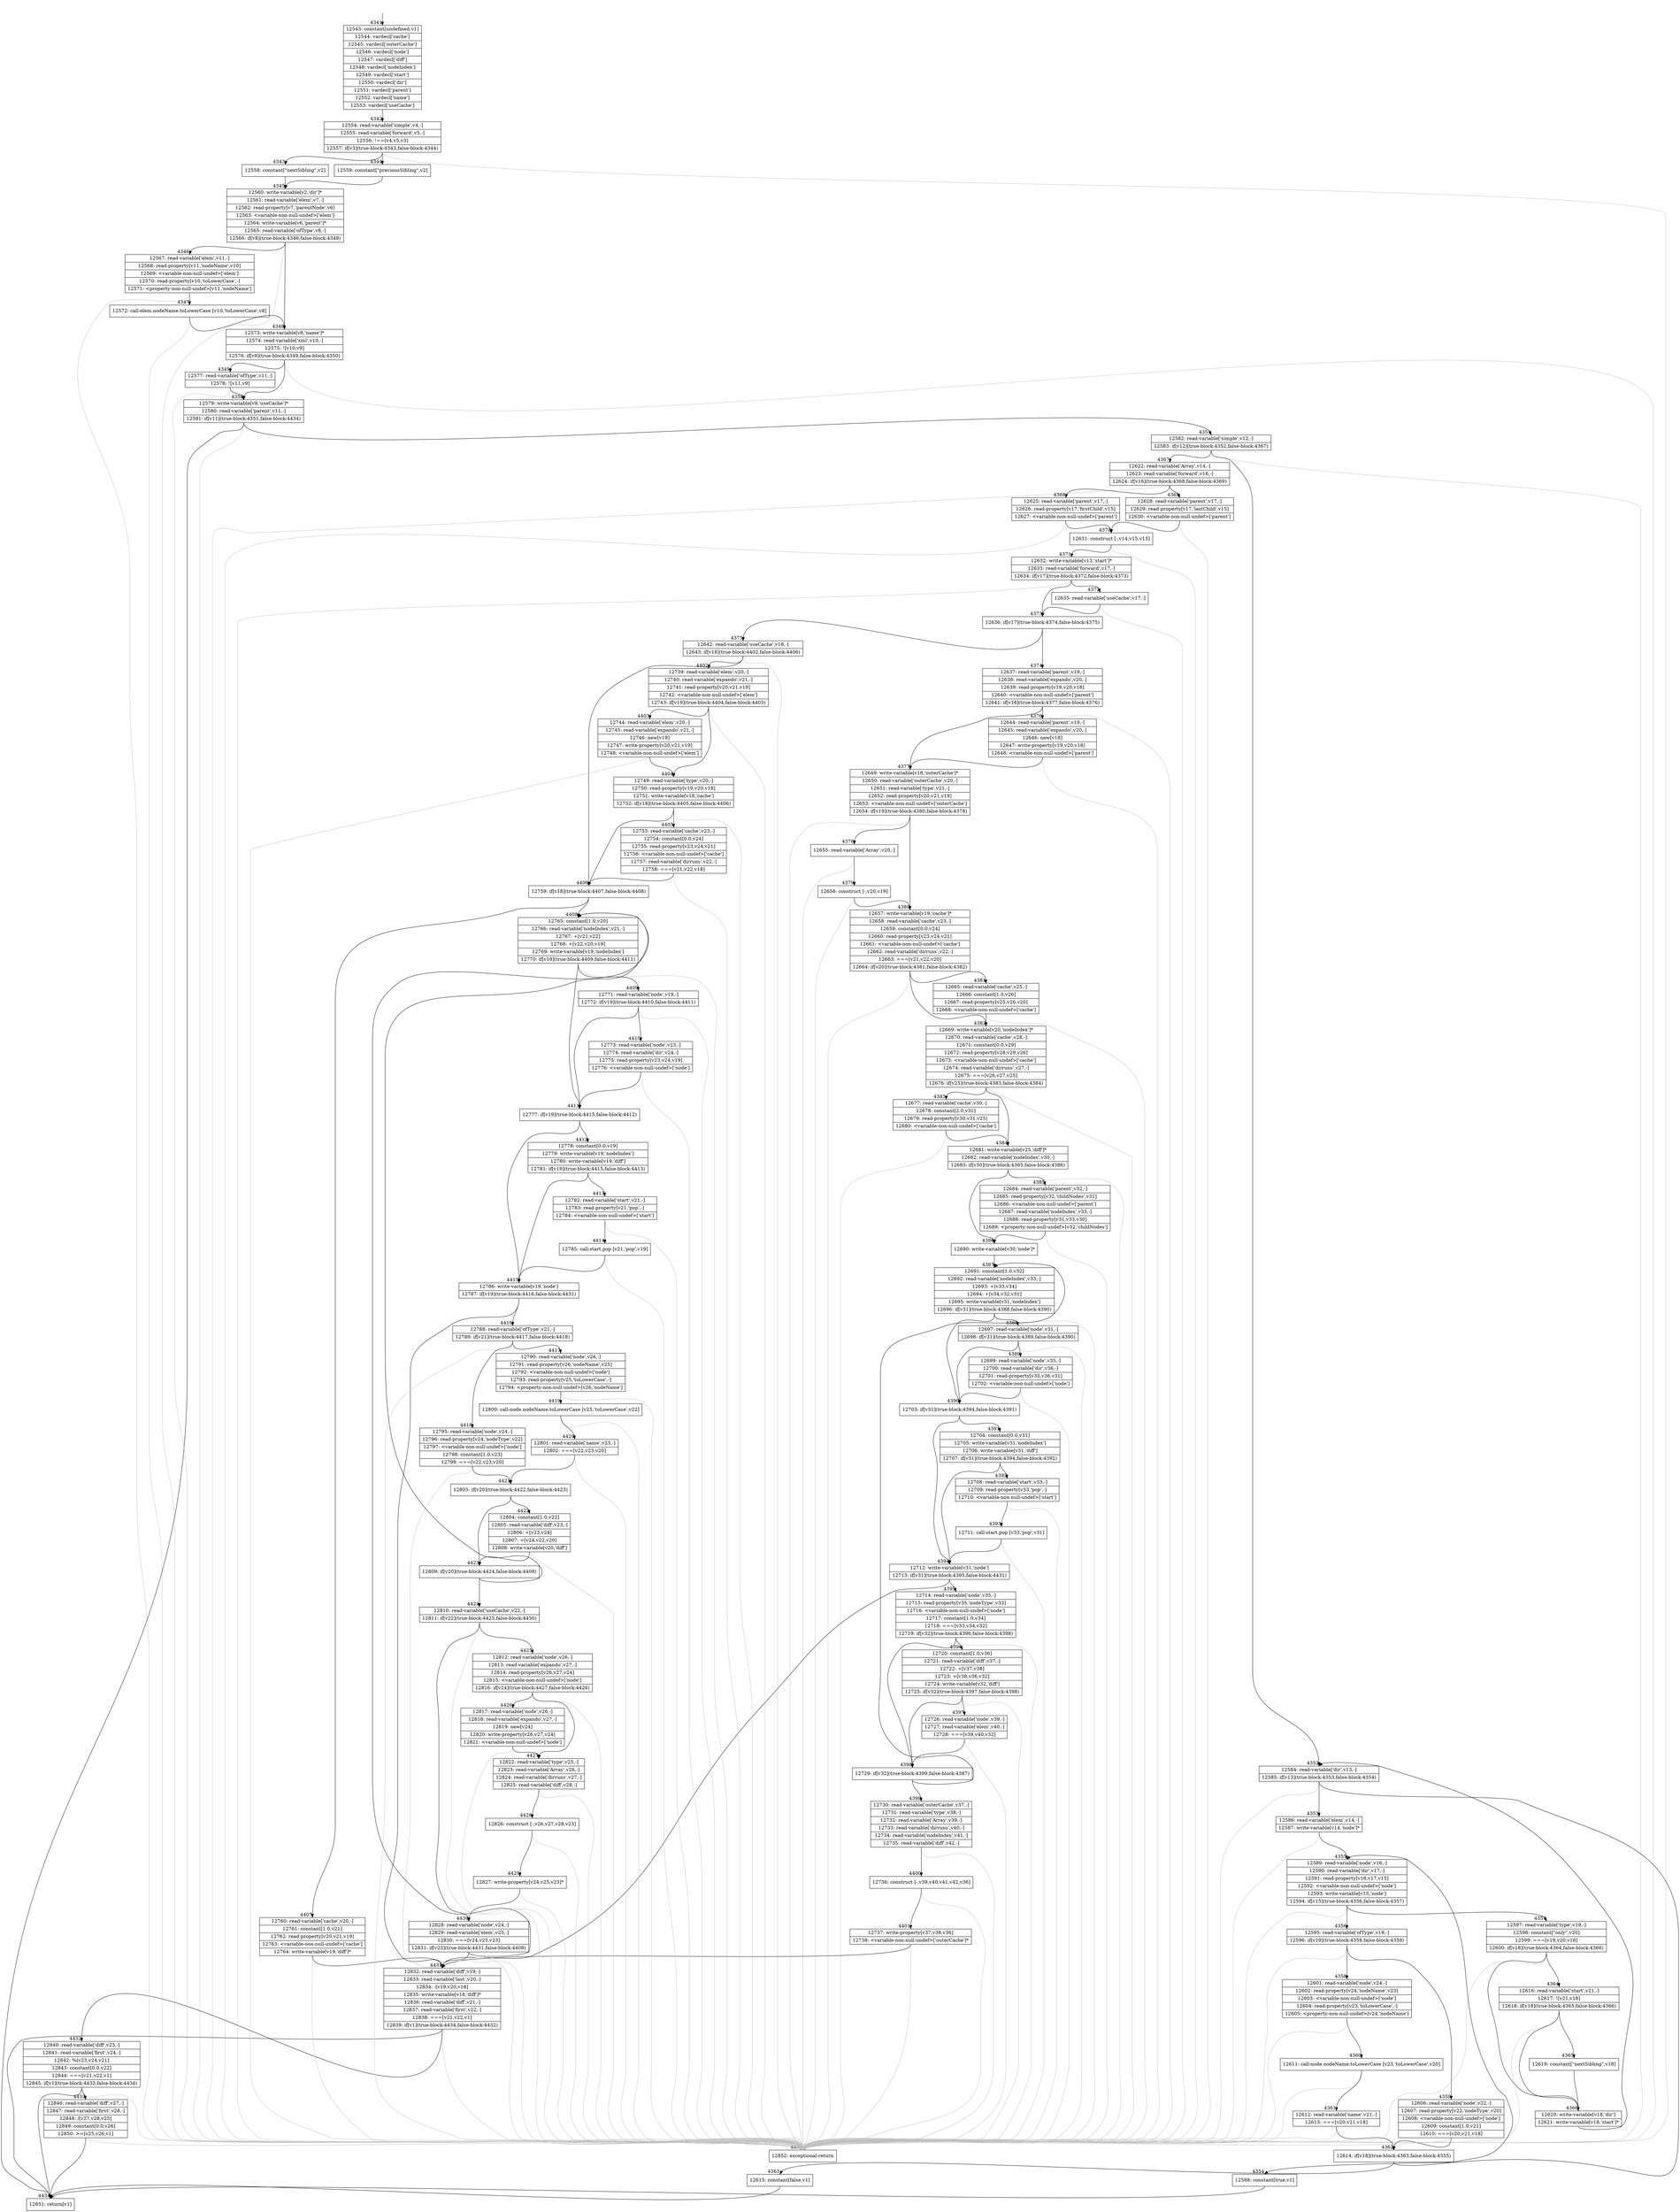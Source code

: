 digraph {
rankdir="TD"
BB_entry285[shape=none,label=""];
BB_entry285 -> BB4341 [tailport=s, headport=n, headlabel="    4341"]
BB4341 [shape=record label="{12543: constant[undefined,v1]|12544: vardecl['cache']|12545: vardecl['outerCache']|12546: vardecl['node']|12547: vardecl['diff']|12548: vardecl['nodeIndex']|12549: vardecl['start']|12550: vardecl['dir']|12551: vardecl['parent']|12552: vardecl['name']|12553: vardecl['useCache']}" ] 
BB4341 -> BB4342 [tailport=s, headport=n, headlabel="      4342"]
BB4342 [shape=record label="{12554: read-variable['simple',v4,-]|12555: read-variable['forward',v5,-]|12556: !==[v4,v5,v3]|12557: if[v3](true-block:4343,false-block:4344)}" ] 
BB4342 -> BB4343 [tailport=s, headport=n, headlabel="      4343"]
BB4342 -> BB4344 [tailport=s, headport=n, headlabel="      4344"]
BB4342 -> BB4435 [tailport=s, headport=n, color=gray, headlabel="      4435"]
BB4343 [shape=record label="{12558: constant[\"nextSibling\",v2]}" ] 
BB4343 -> BB4345 [tailport=s, headport=n, headlabel="      4345"]
BB4344 [shape=record label="{12559: constant[\"previousSibling\",v2]}" ] 
BB4344 -> BB4345 [tailport=s, headport=n]
BB4345 [shape=record label="{12560: write-variable[v2,'dir']*|12561: read-variable['elem',v7,-]|12562: read-property[v7,'parentNode',v6]|12563: \<variable-non-null-undef\>['elem']|12564: write-variable[v6,'parent']*|12565: read-variable['ofType',v8,-]|12566: if[v8](true-block:4346,false-block:4348)}" ] 
BB4345 -> BB4348 [tailport=s, headport=n, headlabel="      4348"]
BB4345 -> BB4346 [tailport=s, headport=n, headlabel="      4346"]
BB4345 -> BB4435 [tailport=s, headport=n, color=gray]
BB4346 [shape=record label="{12567: read-variable['elem',v11,-]|12568: read-property[v11,'nodeName',v10]|12569: \<variable-non-null-undef\>['elem']|12570: read-property[v10,'toLowerCase',-]|12571: \<property-non-null-undef\>[v11,'nodeName']}" ] 
BB4346 -> BB4347 [tailport=s, headport=n, headlabel="      4347"]
BB4346 -> BB4435 [tailport=s, headport=n, color=gray]
BB4347 [shape=record label="{12572: call-elem.nodeName.toLowerCase [v10,'toLowerCase',v8]}" ] 
BB4347 -> BB4348 [tailport=s, headport=n]
BB4347 -> BB4435 [tailport=s, headport=n, color=gray]
BB4348 [shape=record label="{12573: write-variable[v8,'name']*|12574: read-variable['xml',v10,-]|12575: ![v10,v9]|12576: if[v9](true-block:4349,false-block:4350)}" ] 
BB4348 -> BB4350 [tailport=s, headport=n, headlabel="      4350"]
BB4348 -> BB4349 [tailport=s, headport=n, headlabel="      4349"]
BB4348 -> BB4435 [tailport=s, headport=n, color=gray]
BB4349 [shape=record label="{12577: read-variable['ofType',v11,-]|12578: ![v11,v9]}" ] 
BB4349 -> BB4350 [tailport=s, headport=n]
BB4349 -> BB4435 [tailport=s, headport=n, color=gray]
BB4350 [shape=record label="{12579: write-variable[v9,'useCache']*|12580: read-variable['parent',v11,-]|12581: if[v11](true-block:4351,false-block:4434)}" ] 
BB4350 -> BB4351 [tailport=s, headport=n, headlabel="      4351"]
BB4350 -> BB4434 [tailport=s, headport=n, headlabel="      4434"]
BB4350 -> BB4435 [tailport=s, headport=n, color=gray]
BB4351 [shape=record label="{12582: read-variable['simple',v12,-]|12583: if[v12](true-block:4352,false-block:4367)}" ] 
BB4351 -> BB4352 [tailport=s, headport=n, headlabel="      4352"]
BB4351 -> BB4367 [tailport=s, headport=n, headlabel="      4367"]
BB4351 -> BB4435 [tailport=s, headport=n, color=gray]
BB4352 [shape=record label="{12584: read-variable['dir',v13,-]|12585: if[v13](true-block:4353,false-block:4354)}" ] 
BB4352 -> BB4353 [tailport=s, headport=n, headlabel="      4353"]
BB4352 -> BB4354 [tailport=s, headport=n, headlabel="      4354"]
BB4352 -> BB4435 [tailport=s, headport=n, color=gray]
BB4353 [shape=record label="{12586: read-variable['elem',v14,-]|12587: write-variable[v14,'node']*}" ] 
BB4353 -> BB4355 [tailport=s, headport=n, headlabel="      4355"]
BB4353 -> BB4435 [tailport=s, headport=n, color=gray]
BB4354 [shape=record label="{12588: constant[true,v1]}" ] 
BB4354 -> BB4434 [tailport=s, headport=n]
BB4355 [shape=record label="{12589: read-variable['node',v16,-]|12590: read-variable['dir',v17,-]|12591: read-property[v16,v17,v15]|12592: \<variable-non-null-undef\>['node']|12593: write-variable[v15,'node']|12594: if[v15](true-block:4356,false-block:4357)}" ] 
BB4355 -> BB4356 [tailport=s, headport=n, headlabel="      4356"]
BB4355 -> BB4357 [tailport=s, headport=n, headlabel="      4357"]
BB4355 -> BB4435 [tailport=s, headport=n, color=gray]
BB4356 [shape=record label="{12595: read-variable['ofType',v19,-]|12596: if[v19](true-block:4358,false-block:4359)}" ] 
BB4356 -> BB4358 [tailport=s, headport=n, headlabel="      4358"]
BB4356 -> BB4359 [tailport=s, headport=n, headlabel="      4359"]
BB4356 -> BB4435 [tailport=s, headport=n, color=gray]
BB4357 [shape=record label="{12597: read-variable['type',v19,-]|12598: constant[\"only\",v20]|12599: ===[v19,v20,v18]|12600: if[v18](true-block:4364,false-block:4366)}" ] 
BB4357 -> BB4366 [tailport=s, headport=n, headlabel="      4366"]
BB4357 -> BB4364 [tailport=s, headport=n, headlabel="      4364"]
BB4357 -> BB4435 [tailport=s, headport=n, color=gray]
BB4358 [shape=record label="{12601: read-variable['node',v24,-]|12602: read-property[v24,'nodeName',v23]|12603: \<variable-non-null-undef\>['node']|12604: read-property[v23,'toLowerCase',-]|12605: \<property-non-null-undef\>[v24,'nodeName']}" ] 
BB4358 -> BB4360 [tailport=s, headport=n, headlabel="      4360"]
BB4358 -> BB4435 [tailport=s, headport=n, color=gray]
BB4359 [shape=record label="{12606: read-variable['node',v22,-]|12607: read-property[v22,'nodeType',v20]|12608: \<variable-non-null-undef\>['node']|12609: constant[1.0,v21]|12610: ===[v20,v21,v18]}" ] 
BB4359 -> BB4362 [tailport=s, headport=n, headlabel="      4362"]
BB4359 -> BB4435 [tailport=s, headport=n, color=gray]
BB4360 [shape=record label="{12611: call-node.nodeName.toLowerCase [v23,'toLowerCase',v20]}" ] 
BB4360 -> BB4361 [tailport=s, headport=n, headlabel="      4361"]
BB4360 -> BB4435 [tailport=s, headport=n, color=gray]
BB4361 [shape=record label="{12612: read-variable['name',v21,-]|12613: ===[v20,v21,v18]}" ] 
BB4361 -> BB4362 [tailport=s, headport=n]
BB4361 -> BB4435 [tailport=s, headport=n, color=gray]
BB4362 [shape=record label="{12614: if[v18](true-block:4363,false-block:4355)}" ] 
BB4362 -> BB4363 [tailport=s, headport=n, headlabel="      4363"]
BB4362 -> BB4355 [tailport=s, headport=n]
BB4363 [shape=record label="{12615: constant[false,v1]}" ] 
BB4363 -> BB4434 [tailport=s, headport=n]
BB4364 [shape=record label="{12616: read-variable['start',v21,-]|12617: ![v21,v18]|12618: if[v18](true-block:4365,false-block:4366)}" ] 
BB4364 -> BB4366 [tailport=s, headport=n]
BB4364 -> BB4365 [tailport=s, headport=n, headlabel="      4365"]
BB4364 -> BB4435 [tailport=s, headport=n, color=gray]
BB4365 [shape=record label="{12619: constant[\"nextSibling\",v18]}" ] 
BB4365 -> BB4366 [tailport=s, headport=n]
BB4366 [shape=record label="{12620: write-variable[v18,'dir']|12621: write-variable[v18,'start']*}" ] 
BB4366 -> BB4352 [tailport=s, headport=n]
BB4367 [shape=record label="{12622: read-variable['Array',v14,-]|12623: read-variable['forward',v16,-]|12624: if[v16](true-block:4368,false-block:4369)}" ] 
BB4367 -> BB4368 [tailport=s, headport=n, headlabel="      4368"]
BB4367 -> BB4369 [tailport=s, headport=n, headlabel="      4369"]
BB4367 -> BB4435 [tailport=s, headport=n, color=gray]
BB4368 [shape=record label="{12625: read-variable['parent',v17,-]|12626: read-property[v17,'firstChild',v15]|12627: \<variable-non-null-undef\>['parent']}" ] 
BB4368 -> BB4370 [tailport=s, headport=n, headlabel="      4370"]
BB4368 -> BB4435 [tailport=s, headport=n, color=gray]
BB4369 [shape=record label="{12628: read-variable['parent',v17,-]|12629: read-property[v17,'lastChild',v15]|12630: \<variable-non-null-undef\>['parent']}" ] 
BB4369 -> BB4370 [tailport=s, headport=n]
BB4369 -> BB4435 [tailport=s, headport=n, color=gray]
BB4370 [shape=record label="{12631: construct [-,v14,v15,v13]}" ] 
BB4370 -> BB4371 [tailport=s, headport=n, headlabel="      4371"]
BB4370 -> BB4435 [tailport=s, headport=n, color=gray]
BB4371 [shape=record label="{12632: write-variable[v13,'start']*|12633: read-variable['forward',v17,-]|12634: if[v17](true-block:4372,false-block:4373)}" ] 
BB4371 -> BB4373 [tailport=s, headport=n, headlabel="      4373"]
BB4371 -> BB4372 [tailport=s, headport=n, headlabel="      4372"]
BB4371 -> BB4435 [tailport=s, headport=n, color=gray]
BB4372 [shape=record label="{12635: read-variable['useCache',v17,-]}" ] 
BB4372 -> BB4373 [tailport=s, headport=n]
BB4372 -> BB4435 [tailport=s, headport=n, color=gray]
BB4373 [shape=record label="{12636: if[v17](true-block:4374,false-block:4375)}" ] 
BB4373 -> BB4374 [tailport=s, headport=n, headlabel="      4374"]
BB4373 -> BB4375 [tailport=s, headport=n, headlabel="      4375"]
BB4374 [shape=record label="{12637: read-variable['parent',v19,-]|12638: read-variable['expando',v20,-]|12639: read-property[v19,v20,v18]|12640: \<variable-non-null-undef\>['parent']|12641: if[v18](true-block:4377,false-block:4376)}" ] 
BB4374 -> BB4377 [tailport=s, headport=n, headlabel="      4377"]
BB4374 -> BB4376 [tailport=s, headport=n, headlabel="      4376"]
BB4374 -> BB4435 [tailport=s, headport=n, color=gray]
BB4375 [shape=record label="{12642: read-variable['useCache',v18,-]|12643: if[v18](true-block:4402,false-block:4406)}" ] 
BB4375 -> BB4406 [tailport=s, headport=n, headlabel="      4406"]
BB4375 -> BB4402 [tailport=s, headport=n, headlabel="      4402"]
BB4375 -> BB4435 [tailport=s, headport=n, color=gray]
BB4376 [shape=record label="{12644: read-variable['parent',v19,-]|12645: read-variable['expando',v20,-]|12646: new[v18]|12647: write-property[v19,v20,v18]|12648: \<variable-non-null-undef\>['parent']}" ] 
BB4376 -> BB4377 [tailport=s, headport=n]
BB4376 -> BB4435 [tailport=s, headport=n, color=gray]
BB4377 [shape=record label="{12649: write-variable[v18,'outerCache']*|12650: read-variable['outerCache',v20,-]|12651: read-variable['type',v21,-]|12652: read-property[v20,v21,v19]|12653: \<variable-non-null-undef\>['outerCache']|12654: if[v19](true-block:4380,false-block:4378)}" ] 
BB4377 -> BB4380 [tailport=s, headport=n, headlabel="      4380"]
BB4377 -> BB4378 [tailport=s, headport=n, headlabel="      4378"]
BB4377 -> BB4435 [tailport=s, headport=n, color=gray]
BB4378 [shape=record label="{12655: read-variable['Array',v20,-]}" ] 
BB4378 -> BB4379 [tailport=s, headport=n, headlabel="      4379"]
BB4378 -> BB4435 [tailport=s, headport=n, color=gray]
BB4379 [shape=record label="{12656: construct [-,v20,v19]}" ] 
BB4379 -> BB4380 [tailport=s, headport=n]
BB4379 -> BB4435 [tailport=s, headport=n, color=gray]
BB4380 [shape=record label="{12657: write-variable[v19,'cache']*|12658: read-variable['cache',v23,-]|12659: constant[0.0,v24]|12660: read-property[v23,v24,v21]|12661: \<variable-non-null-undef\>['cache']|12662: read-variable['dirruns',v22,-]|12663: ===[v21,v22,v20]|12664: if[v20](true-block:4381,false-block:4382)}" ] 
BB4380 -> BB4382 [tailport=s, headport=n, headlabel="      4382"]
BB4380 -> BB4381 [tailport=s, headport=n, headlabel="      4381"]
BB4380 -> BB4435 [tailport=s, headport=n, color=gray]
BB4381 [shape=record label="{12665: read-variable['cache',v25,-]|12666: constant[1.0,v26]|12667: read-property[v25,v26,v20]|12668: \<variable-non-null-undef\>['cache']}" ] 
BB4381 -> BB4382 [tailport=s, headport=n]
BB4381 -> BB4435 [tailport=s, headport=n, color=gray]
BB4382 [shape=record label="{12669: write-variable[v20,'nodeIndex']*|12670: read-variable['cache',v28,-]|12671: constant[0.0,v29]|12672: read-property[v28,v29,v26]|12673: \<variable-non-null-undef\>['cache']|12674: read-variable['dirruns',v27,-]|12675: ===[v26,v27,v25]|12676: if[v25](true-block:4383,false-block:4384)}" ] 
BB4382 -> BB4384 [tailport=s, headport=n, headlabel="      4384"]
BB4382 -> BB4383 [tailport=s, headport=n, headlabel="      4383"]
BB4382 -> BB4435 [tailport=s, headport=n, color=gray]
BB4383 [shape=record label="{12677: read-variable['cache',v30,-]|12678: constant[2.0,v31]|12679: read-property[v30,v31,v25]|12680: \<variable-non-null-undef\>['cache']}" ] 
BB4383 -> BB4384 [tailport=s, headport=n]
BB4383 -> BB4435 [tailport=s, headport=n, color=gray]
BB4384 [shape=record label="{12681: write-variable[v25,'diff']*|12682: read-variable['nodeIndex',v30,-]|12683: if[v30](true-block:4385,false-block:4386)}" ] 
BB4384 -> BB4386 [tailport=s, headport=n, headlabel="      4386"]
BB4384 -> BB4385 [tailport=s, headport=n, headlabel="      4385"]
BB4384 -> BB4435 [tailport=s, headport=n, color=gray]
BB4385 [shape=record label="{12684: read-variable['parent',v32,-]|12685: read-property[v32,'childNodes',v31]|12686: \<variable-non-null-undef\>['parent']|12687: read-variable['nodeIndex',v33,-]|12688: read-property[v31,v33,v30]|12689: \<property-non-null-undef\>[v32,'childNodes']}" ] 
BB4385 -> BB4386 [tailport=s, headport=n]
BB4385 -> BB4435 [tailport=s, headport=n, color=gray]
BB4386 [shape=record label="{12690: write-variable[v30,'node']*}" ] 
BB4386 -> BB4387 [tailport=s, headport=n, headlabel="      4387"]
BB4387 [shape=record label="{12691: constant[1.0,v32]|12692: read-variable['nodeIndex',v33,-]|12693: +[v33,v34]|12694: +[v34,v32,v31]|12695: write-variable[v31,'nodeIndex']|12696: if[v31](true-block:4388,false-block:4390)}" ] 
BB4387 -> BB4390 [tailport=s, headport=n, headlabel="      4390"]
BB4387 -> BB4388 [tailport=s, headport=n, headlabel="      4388"]
BB4387 -> BB4435 [tailport=s, headport=n, color=gray]
BB4388 [shape=record label="{12697: read-variable['node',v31,-]|12698: if[v31](true-block:4389,false-block:4390)}" ] 
BB4388 -> BB4390 [tailport=s, headport=n]
BB4388 -> BB4389 [tailport=s, headport=n, headlabel="      4389"]
BB4388 -> BB4435 [tailport=s, headport=n, color=gray]
BB4389 [shape=record label="{12699: read-variable['node',v35,-]|12700: read-variable['dir',v36,-]|12701: read-property[v35,v36,v31]|12702: \<variable-non-null-undef\>['node']}" ] 
BB4389 -> BB4390 [tailport=s, headport=n]
BB4389 -> BB4435 [tailport=s, headport=n, color=gray]
BB4390 [shape=record label="{12703: if[v31](true-block:4394,false-block:4391)}" ] 
BB4390 -> BB4394 [tailport=s, headport=n, headlabel="      4394"]
BB4390 -> BB4391 [tailport=s, headport=n, headlabel="      4391"]
BB4391 [shape=record label="{12704: constant[0.0,v31]|12705: write-variable[v31,'nodeIndex']|12706: write-variable[v31,'diff']|12707: if[v31](true-block:4394,false-block:4392)}" ] 
BB4391 -> BB4394 [tailport=s, headport=n]
BB4391 -> BB4392 [tailport=s, headport=n, headlabel="      4392"]
BB4392 [shape=record label="{12708: read-variable['start',v33,-]|12709: read-property[v33,'pop',-]|12710: \<variable-non-null-undef\>['start']}" ] 
BB4392 -> BB4393 [tailport=s, headport=n, headlabel="      4393"]
BB4392 -> BB4435 [tailport=s, headport=n, color=gray]
BB4393 [shape=record label="{12711: call-start.pop [v33,'pop',v31]}" ] 
BB4393 -> BB4394 [tailport=s, headport=n]
BB4393 -> BB4435 [tailport=s, headport=n, color=gray]
BB4394 [shape=record label="{12712: write-variable[v31,'node']|12713: if[v31](true-block:4395,false-block:4431)}" ] 
BB4394 -> BB4395 [tailport=s, headport=n, headlabel="      4395"]
BB4394 -> BB4431 [tailport=s, headport=n, headlabel="      4431"]
BB4395 [shape=record label="{12714: read-variable['node',v35,-]|12715: read-property[v35,'nodeType',v33]|12716: \<variable-non-null-undef\>['node']|12717: constant[1.0,v34]|12718: ===[v33,v34,v32]|12719: if[v32](true-block:4396,false-block:4398)}" ] 
BB4395 -> BB4398 [tailport=s, headport=n, headlabel="      4398"]
BB4395 -> BB4396 [tailport=s, headport=n, headlabel="      4396"]
BB4395 -> BB4435 [tailport=s, headport=n, color=gray]
BB4396 [shape=record label="{12720: constant[1.0,v36]|12721: read-variable['diff',v37,-]|12722: +[v37,v38]|12723: +[v38,v36,v32]|12724: write-variable[v32,'diff']|12725: if[v32](true-block:4397,false-block:4398)}" ] 
BB4396 -> BB4398 [tailport=s, headport=n]
BB4396 -> BB4397 [tailport=s, headport=n, headlabel="      4397"]
BB4396 -> BB4435 [tailport=s, headport=n, color=gray]
BB4397 [shape=record label="{12726: read-variable['node',v39,-]|12727: read-variable['elem',v40,-]|12728: ===[v39,v40,v32]}" ] 
BB4397 -> BB4398 [tailport=s, headport=n]
BB4397 -> BB4435 [tailport=s, headport=n, color=gray]
BB4398 [shape=record label="{12729: if[v32](true-block:4399,false-block:4387)}" ] 
BB4398 -> BB4399 [tailport=s, headport=n, headlabel="      4399"]
BB4398 -> BB4387 [tailport=s, headport=n]
BB4399 [shape=record label="{12730: read-variable['outerCache',v37,-]|12731: read-variable['type',v38,-]|12732: read-variable['Array',v39,-]|12733: read-variable['dirruns',v40,-]|12734: read-variable['nodeIndex',v41,-]|12735: read-variable['diff',v42,-]}" ] 
BB4399 -> BB4400 [tailport=s, headport=n, headlabel="      4400"]
BB4399 -> BB4435 [tailport=s, headport=n, color=gray]
BB4400 [shape=record label="{12736: construct [-,v39,v40,v41,v42,v36]}" ] 
BB4400 -> BB4401 [tailport=s, headport=n, headlabel="      4401"]
BB4400 -> BB4435 [tailport=s, headport=n, color=gray]
BB4401 [shape=record label="{12737: write-property[v37,v38,v36]|12738: \<variable-non-null-undef\>['outerCache']*}" ] 
BB4401 -> BB4431 [tailport=s, headport=n]
BB4401 -> BB4435 [tailport=s, headport=n, color=gray]
BB4402 [shape=record label="{12739: read-variable['elem',v20,-]|12740: read-variable['expando',v21,-]|12741: read-property[v20,v21,v19]|12742: \<variable-non-null-undef\>['elem']|12743: if[v19](true-block:4404,false-block:4403)}" ] 
BB4402 -> BB4404 [tailport=s, headport=n, headlabel="      4404"]
BB4402 -> BB4403 [tailport=s, headport=n, headlabel="      4403"]
BB4402 -> BB4435 [tailport=s, headport=n, color=gray]
BB4403 [shape=record label="{12744: read-variable['elem',v20,-]|12745: read-variable['expando',v21,-]|12746: new[v19]|12747: write-property[v20,v21,v19]|12748: \<variable-non-null-undef\>['elem']}" ] 
BB4403 -> BB4404 [tailport=s, headport=n]
BB4403 -> BB4435 [tailport=s, headport=n, color=gray]
BB4404 [shape=record label="{12749: read-variable['type',v20,-]|12750: read-property[v19,v20,v18]|12751: write-variable[v18,'cache']|12752: if[v18](true-block:4405,false-block:4406)}" ] 
BB4404 -> BB4406 [tailport=s, headport=n]
BB4404 -> BB4405 [tailport=s, headport=n, headlabel="      4405"]
BB4404 -> BB4435 [tailport=s, headport=n, color=gray]
BB4405 [shape=record label="{12753: read-variable['cache',v23,-]|12754: constant[0.0,v24]|12755: read-property[v23,v24,v21]|12756: \<variable-non-null-undef\>['cache']|12757: read-variable['dirruns',v22,-]|12758: ===[v21,v22,v18]}" ] 
BB4405 -> BB4406 [tailport=s, headport=n]
BB4405 -> BB4435 [tailport=s, headport=n, color=gray]
BB4406 [shape=record label="{12759: if[v18](true-block:4407,false-block:4408)}" ] 
BB4406 -> BB4407 [tailport=s, headport=n, headlabel="      4407"]
BB4406 -> BB4408 [tailport=s, headport=n, headlabel="      4408"]
BB4407 [shape=record label="{12760: read-variable['cache',v20,-]|12761: constant[1.0,v21]|12762: read-property[v20,v21,v19]|12763: \<variable-non-null-undef\>['cache']|12764: write-variable[v19,'diff']*}" ] 
BB4407 -> BB4431 [tailport=s, headport=n]
BB4407 -> BB4435 [tailport=s, headport=n, color=gray]
BB4408 [shape=record label="{12765: constant[1.0,v20]|12766: read-variable['nodeIndex',v21,-]|12767: +[v21,v22]|12768: +[v22,v20,v19]|12769: write-variable[v19,'nodeIndex']|12770: if[v19](true-block:4409,false-block:4411)}" ] 
BB4408 -> BB4411 [tailport=s, headport=n, headlabel="      4411"]
BB4408 -> BB4409 [tailport=s, headport=n, headlabel="      4409"]
BB4408 -> BB4435 [tailport=s, headport=n, color=gray]
BB4409 [shape=record label="{12771: read-variable['node',v19,-]|12772: if[v19](true-block:4410,false-block:4411)}" ] 
BB4409 -> BB4411 [tailport=s, headport=n]
BB4409 -> BB4410 [tailport=s, headport=n, headlabel="      4410"]
BB4409 -> BB4435 [tailport=s, headport=n, color=gray]
BB4410 [shape=record label="{12773: read-variable['node',v23,-]|12774: read-variable['dir',v24,-]|12775: read-property[v23,v24,v19]|12776: \<variable-non-null-undef\>['node']}" ] 
BB4410 -> BB4411 [tailport=s, headport=n]
BB4410 -> BB4435 [tailport=s, headport=n, color=gray]
BB4411 [shape=record label="{12777: if[v19](true-block:4415,false-block:4412)}" ] 
BB4411 -> BB4415 [tailport=s, headport=n, headlabel="      4415"]
BB4411 -> BB4412 [tailport=s, headport=n, headlabel="      4412"]
BB4412 [shape=record label="{12778: constant[0.0,v19]|12779: write-variable[v19,'nodeIndex']|12780: write-variable[v19,'diff']|12781: if[v19](true-block:4415,false-block:4413)}" ] 
BB4412 -> BB4415 [tailport=s, headport=n]
BB4412 -> BB4413 [tailport=s, headport=n, headlabel="      4413"]
BB4413 [shape=record label="{12782: read-variable['start',v21,-]|12783: read-property[v21,'pop',-]|12784: \<variable-non-null-undef\>['start']}" ] 
BB4413 -> BB4414 [tailport=s, headport=n, headlabel="      4414"]
BB4413 -> BB4435 [tailport=s, headport=n, color=gray]
BB4414 [shape=record label="{12785: call-start.pop [v21,'pop',v19]}" ] 
BB4414 -> BB4415 [tailport=s, headport=n]
BB4414 -> BB4435 [tailport=s, headport=n, color=gray]
BB4415 [shape=record label="{12786: write-variable[v19,'node']|12787: if[v19](true-block:4416,false-block:4431)}" ] 
BB4415 -> BB4416 [tailport=s, headport=n, headlabel="      4416"]
BB4415 -> BB4431 [tailport=s, headport=n]
BB4416 [shape=record label="{12788: read-variable['ofType',v21,-]|12789: if[v21](true-block:4417,false-block:4418)}" ] 
BB4416 -> BB4417 [tailport=s, headport=n, headlabel="      4417"]
BB4416 -> BB4418 [tailport=s, headport=n, headlabel="      4418"]
BB4416 -> BB4435 [tailport=s, headport=n, color=gray]
BB4417 [shape=record label="{12790: read-variable['node',v26,-]|12791: read-property[v26,'nodeName',v25]|12792: \<variable-non-null-undef\>['node']|12793: read-property[v25,'toLowerCase',-]|12794: \<property-non-null-undef\>[v26,'nodeName']}" ] 
BB4417 -> BB4419 [tailport=s, headport=n, headlabel="      4419"]
BB4417 -> BB4435 [tailport=s, headport=n, color=gray]
BB4418 [shape=record label="{12795: read-variable['node',v24,-]|12796: read-property[v24,'nodeType',v22]|12797: \<variable-non-null-undef\>['node']|12798: constant[1.0,v23]|12799: ===[v22,v23,v20]}" ] 
BB4418 -> BB4421 [tailport=s, headport=n, headlabel="      4421"]
BB4418 -> BB4435 [tailport=s, headport=n, color=gray]
BB4419 [shape=record label="{12800: call-node.nodeName.toLowerCase [v25,'toLowerCase',v22]}" ] 
BB4419 -> BB4420 [tailport=s, headport=n, headlabel="      4420"]
BB4419 -> BB4435 [tailport=s, headport=n, color=gray]
BB4420 [shape=record label="{12801: read-variable['name',v23,-]|12802: ===[v22,v23,v20]}" ] 
BB4420 -> BB4421 [tailport=s, headport=n]
BB4420 -> BB4435 [tailport=s, headport=n, color=gray]
BB4421 [shape=record label="{12803: if[v20](true-block:4422,false-block:4423)}" ] 
BB4421 -> BB4423 [tailport=s, headport=n, headlabel="      4423"]
BB4421 -> BB4422 [tailport=s, headport=n, headlabel="      4422"]
BB4422 [shape=record label="{12804: constant[1.0,v22]|12805: read-variable['diff',v23,-]|12806: +[v23,v24]|12807: +[v24,v22,v20]|12808: write-variable[v20,'diff']}" ] 
BB4422 -> BB4423 [tailport=s, headport=n]
BB4422 -> BB4435 [tailport=s, headport=n, color=gray]
BB4423 [shape=record label="{12809: if[v20](true-block:4424,false-block:4408)}" ] 
BB4423 -> BB4424 [tailport=s, headport=n, headlabel="      4424"]
BB4423 -> BB4408 [tailport=s, headport=n]
BB4424 [shape=record label="{12810: read-variable['useCache',v22,-]|12811: if[v22](true-block:4425,false-block:4430)}" ] 
BB4424 -> BB4425 [tailport=s, headport=n, headlabel="      4425"]
BB4424 -> BB4430 [tailport=s, headport=n, headlabel="      4430"]
BB4424 -> BB4435 [tailport=s, headport=n, color=gray]
BB4425 [shape=record label="{12812: read-variable['node',v26,-]|12813: read-variable['expando',v27,-]|12814: read-property[v26,v27,v24]|12815: \<variable-non-null-undef\>['node']|12816: if[v24](true-block:4427,false-block:4426)}" ] 
BB4425 -> BB4427 [tailport=s, headport=n, headlabel="      4427"]
BB4425 -> BB4426 [tailport=s, headport=n, headlabel="      4426"]
BB4425 -> BB4435 [tailport=s, headport=n, color=gray]
BB4426 [shape=record label="{12817: read-variable['node',v26,-]|12818: read-variable['expando',v27,-]|12819: new[v24]|12820: write-property[v26,v27,v24]|12821: \<variable-non-null-undef\>['node']}" ] 
BB4426 -> BB4427 [tailport=s, headport=n]
BB4426 -> BB4435 [tailport=s, headport=n, color=gray]
BB4427 [shape=record label="{12822: read-variable['type',v25,-]|12823: read-variable['Array',v26,-]|12824: read-variable['dirruns',v27,-]|12825: read-variable['diff',v28,-]}" ] 
BB4427 -> BB4428 [tailport=s, headport=n, headlabel="      4428"]
BB4427 -> BB4435 [tailport=s, headport=n, color=gray]
BB4428 [shape=record label="{12826: construct [-,v26,v27,v28,v23]}" ] 
BB4428 -> BB4429 [tailport=s, headport=n, headlabel="      4429"]
BB4428 -> BB4435 [tailport=s, headport=n, color=gray]
BB4429 [shape=record label="{12827: write-property[v24,v25,v23]*}" ] 
BB4429 -> BB4430 [tailport=s, headport=n]
BB4429 -> BB4435 [tailport=s, headport=n, color=gray]
BB4430 [shape=record label="{12828: read-variable['node',v24,-]|12829: read-variable['elem',v25,-]|12830: ===[v24,v25,v23]|12831: if[v23](true-block:4431,false-block:4408)}" ] 
BB4430 -> BB4431 [tailport=s, headport=n]
BB4430 -> BB4408 [tailport=s, headport=n]
BB4430 -> BB4435 [tailport=s, headport=n, color=gray]
BB4431 [shape=record label="{12832: read-variable['diff',v19,-]|12833: read-variable['last',v20,-]|12834: -[v19,v20,v18]|12835: write-variable[v18,'diff']*|12836: read-variable['diff',v21,-]|12837: read-variable['first',v22,-]|12838: ===[v21,v22,v1]|12839: if[v1](true-block:4434,false-block:4432)}" ] 
BB4431 -> BB4434 [tailport=s, headport=n]
BB4431 -> BB4432 [tailport=s, headport=n, headlabel="      4432"]
BB4431 -> BB4435 [tailport=s, headport=n, color=gray]
BB4432 [shape=record label="{12840: read-variable['diff',v23,-]|12841: read-variable['first',v24,-]|12842: %[v23,v24,v21]|12843: constant[0.0,v22]|12844: ===[v21,v22,v1]|12845: if[v1](true-block:4433,false-block:4434)}" ] 
BB4432 -> BB4434 [tailport=s, headport=n]
BB4432 -> BB4433 [tailport=s, headport=n, headlabel="      4433"]
BB4432 -> BB4435 [tailport=s, headport=n, color=gray]
BB4433 [shape=record label="{12846: read-variable['diff',v27,-]|12847: read-variable['first',v28,-]|12848: /[v27,v28,v25]|12849: constant[0.0,v26]|12850: \>=[v25,v26,v1]}" ] 
BB4433 -> BB4434 [tailport=s, headport=n]
BB4433 -> BB4435 [tailport=s, headport=n, color=gray]
BB4434 [shape=record label="{12851: return[v1]}" ] 
BB4435 [shape=record label="{12852: exceptional-return}" ] 
//#$~ 4764
}
